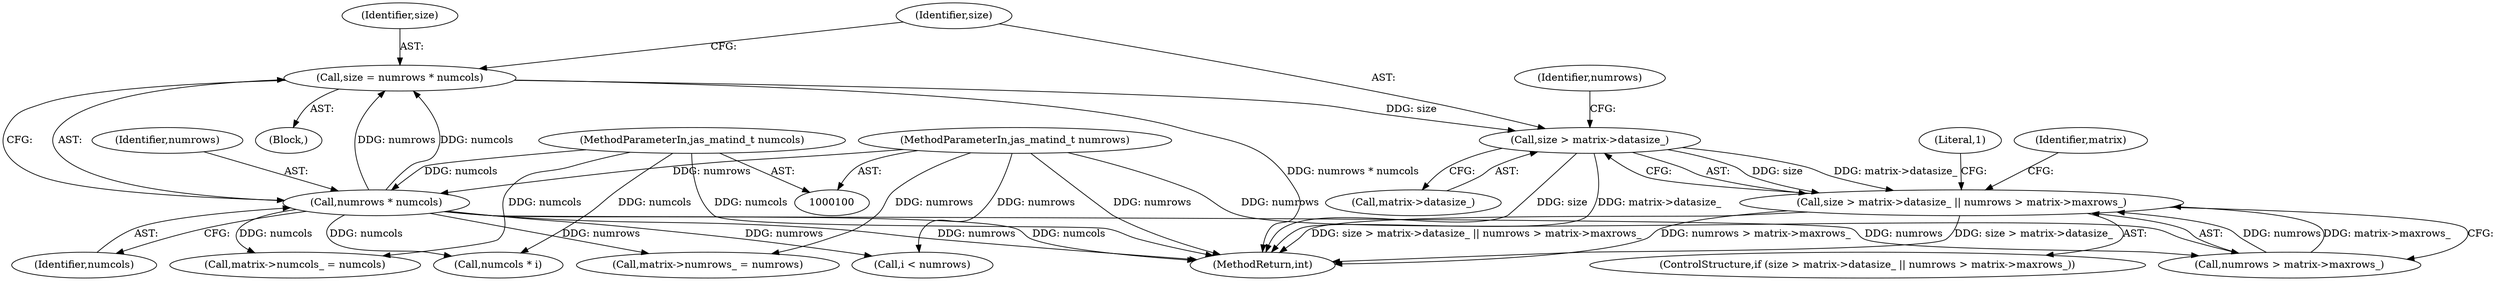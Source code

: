 digraph "0_jasper_d42b2388f7f8e0332c846675133acea151fc557a_23@pointer" {
"1000114" [label="(Call,size > matrix->datasize_)"];
"1000107" [label="(Call,size = numrows * numcols)"];
"1000109" [label="(Call,numrows * numcols)"];
"1000102" [label="(MethodParameterIn,jas_matind_t numrows)"];
"1000103" [label="(MethodParameterIn,jas_matind_t numcols)"];
"1000113" [label="(Call,size > matrix->datasize_ || numrows > matrix->maxrows_)"];
"1000120" [label="(Identifier,numrows)"];
"1000109" [label="(Call,numrows * numcols)"];
"1000102" [label="(MethodParameterIn,jas_matind_t numrows)"];
"1000164" [label="(MethodReturn,int)"];
"1000127" [label="(Literal,1)"];
"1000119" [label="(Call,numrows > matrix->maxrows_)"];
"1000112" [label="(ControlStructure,if (size > matrix->datasize_ || numrows > matrix->maxrows_))"];
"1000114" [label="(Call,size > matrix->datasize_)"];
"1000159" [label="(Call,numcols * i)"];
"1000107" [label="(Call,size = numrows * numcols)"];
"1000115" [label="(Identifier,size)"];
"1000104" [label="(Block,)"];
"1000128" [label="(Call,matrix->numrows_ = numrows)"];
"1000116" [label="(Call,matrix->datasize_)"];
"1000133" [label="(Call,matrix->numcols_ = numcols)"];
"1000113" [label="(Call,size > matrix->datasize_ || numrows > matrix->maxrows_)"];
"1000111" [label="(Identifier,numcols)"];
"1000108" [label="(Identifier,size)"];
"1000103" [label="(MethodParameterIn,jas_matind_t numcols)"];
"1000142" [label="(Call,i < numrows)"];
"1000130" [label="(Identifier,matrix)"];
"1000110" [label="(Identifier,numrows)"];
"1000114" -> "1000113"  [label="AST: "];
"1000114" -> "1000116"  [label="CFG: "];
"1000115" -> "1000114"  [label="AST: "];
"1000116" -> "1000114"  [label="AST: "];
"1000120" -> "1000114"  [label="CFG: "];
"1000113" -> "1000114"  [label="CFG: "];
"1000114" -> "1000164"  [label="DDG: size"];
"1000114" -> "1000164"  [label="DDG: matrix->datasize_"];
"1000114" -> "1000113"  [label="DDG: size"];
"1000114" -> "1000113"  [label="DDG: matrix->datasize_"];
"1000107" -> "1000114"  [label="DDG: size"];
"1000107" -> "1000104"  [label="AST: "];
"1000107" -> "1000109"  [label="CFG: "];
"1000108" -> "1000107"  [label="AST: "];
"1000109" -> "1000107"  [label="AST: "];
"1000115" -> "1000107"  [label="CFG: "];
"1000107" -> "1000164"  [label="DDG: numrows * numcols"];
"1000109" -> "1000107"  [label="DDG: numrows"];
"1000109" -> "1000107"  [label="DDG: numcols"];
"1000109" -> "1000111"  [label="CFG: "];
"1000110" -> "1000109"  [label="AST: "];
"1000111" -> "1000109"  [label="AST: "];
"1000109" -> "1000164"  [label="DDG: numrows"];
"1000109" -> "1000164"  [label="DDG: numcols"];
"1000102" -> "1000109"  [label="DDG: numrows"];
"1000103" -> "1000109"  [label="DDG: numcols"];
"1000109" -> "1000119"  [label="DDG: numrows"];
"1000109" -> "1000128"  [label="DDG: numrows"];
"1000109" -> "1000133"  [label="DDG: numcols"];
"1000109" -> "1000142"  [label="DDG: numrows"];
"1000109" -> "1000159"  [label="DDG: numcols"];
"1000102" -> "1000100"  [label="AST: "];
"1000102" -> "1000164"  [label="DDG: numrows"];
"1000102" -> "1000119"  [label="DDG: numrows"];
"1000102" -> "1000128"  [label="DDG: numrows"];
"1000102" -> "1000142"  [label="DDG: numrows"];
"1000103" -> "1000100"  [label="AST: "];
"1000103" -> "1000164"  [label="DDG: numcols"];
"1000103" -> "1000133"  [label="DDG: numcols"];
"1000103" -> "1000159"  [label="DDG: numcols"];
"1000113" -> "1000112"  [label="AST: "];
"1000113" -> "1000119"  [label="CFG: "];
"1000119" -> "1000113"  [label="AST: "];
"1000127" -> "1000113"  [label="CFG: "];
"1000130" -> "1000113"  [label="CFG: "];
"1000113" -> "1000164"  [label="DDG: numrows > matrix->maxrows_"];
"1000113" -> "1000164"  [label="DDG: size > matrix->datasize_"];
"1000113" -> "1000164"  [label="DDG: size > matrix->datasize_ || numrows > matrix->maxrows_"];
"1000119" -> "1000113"  [label="DDG: numrows"];
"1000119" -> "1000113"  [label="DDG: matrix->maxrows_"];
}
